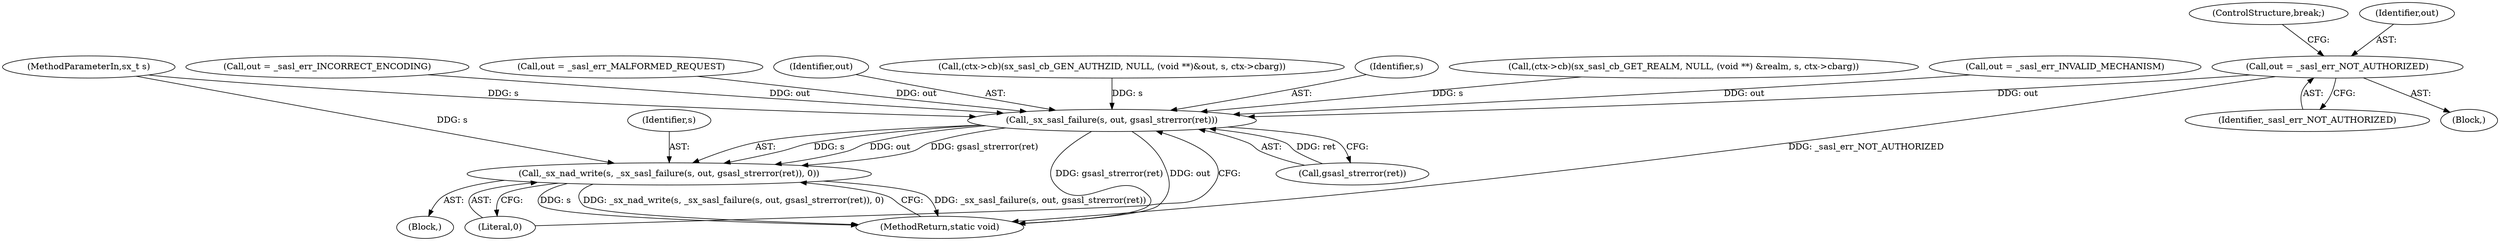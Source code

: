 digraph "0_jabberd2_8416ae54ecefa670534f27a31db71d048b9c7f16_0@pointer" {
"1000778" [label="(Call,out = _sasl_err_NOT_AUTHORIZED)"];
"1000799" [label="(Call,_sx_sasl_failure(s, out, gsasl_strerror(ret)))"];
"1000797" [label="(Call,_sx_nad_write(s, _sx_sasl_failure(s, out, gsasl_strerror(ret)), 0))"];
"1000805" [label="(MethodReturn,static void)"];
"1000798" [label="(Identifier,s)"];
"1000780" [label="(Identifier,_sasl_err_NOT_AUTHORIZED)"];
"1000804" [label="(Literal,0)"];
"1000433" [label="(Call,(ctx->cb)(sx_sasl_cb_GEN_AUTHZID, NULL, (void **)&out, s, ctx->cbarg))"];
"1000802" [label="(Call,gsasl_strerror(ret))"];
"1000234" [label="(Call,(ctx->cb)(sx_sasl_cb_GET_REALM, NULL, (void **) &realm, s, ctx->cbarg))"];
"1000768" [label="(Block,)"];
"1000784" [label="(Call,out = _sasl_err_INVALID_MECHANISM)"];
"1000781" [label="(ControlStructure,break;)"];
"1000789" [label="(Call,out = _sasl_err_INCORRECT_ENCODING)"];
"1000794" [label="(Call,out = _sasl_err_MALFORMED_REQUEST)"];
"1000801" [label="(Identifier,out)"];
"1000799" [label="(Call,_sx_sasl_failure(s, out, gsasl_strerror(ret)))"];
"1000778" [label="(Call,out = _sasl_err_NOT_AUTHORIZED)"];
"1000126" [label="(Block,)"];
"1000120" [label="(MethodParameterIn,sx_t s)"];
"1000779" [label="(Identifier,out)"];
"1000800" [label="(Identifier,s)"];
"1000797" [label="(Call,_sx_nad_write(s, _sx_sasl_failure(s, out, gsasl_strerror(ret)), 0))"];
"1000778" -> "1000768"  [label="AST: "];
"1000778" -> "1000780"  [label="CFG: "];
"1000779" -> "1000778"  [label="AST: "];
"1000780" -> "1000778"  [label="AST: "];
"1000781" -> "1000778"  [label="CFG: "];
"1000778" -> "1000805"  [label="DDG: _sasl_err_NOT_AUTHORIZED"];
"1000778" -> "1000799"  [label="DDG: out"];
"1000799" -> "1000797"  [label="AST: "];
"1000799" -> "1000802"  [label="CFG: "];
"1000800" -> "1000799"  [label="AST: "];
"1000801" -> "1000799"  [label="AST: "];
"1000802" -> "1000799"  [label="AST: "];
"1000804" -> "1000799"  [label="CFG: "];
"1000799" -> "1000805"  [label="DDG: gsasl_strerror(ret)"];
"1000799" -> "1000805"  [label="DDG: out"];
"1000799" -> "1000797"  [label="DDG: s"];
"1000799" -> "1000797"  [label="DDG: out"];
"1000799" -> "1000797"  [label="DDG: gsasl_strerror(ret)"];
"1000433" -> "1000799"  [label="DDG: s"];
"1000120" -> "1000799"  [label="DDG: s"];
"1000234" -> "1000799"  [label="DDG: s"];
"1000784" -> "1000799"  [label="DDG: out"];
"1000789" -> "1000799"  [label="DDG: out"];
"1000794" -> "1000799"  [label="DDG: out"];
"1000802" -> "1000799"  [label="DDG: ret"];
"1000797" -> "1000126"  [label="AST: "];
"1000797" -> "1000804"  [label="CFG: "];
"1000798" -> "1000797"  [label="AST: "];
"1000804" -> "1000797"  [label="AST: "];
"1000805" -> "1000797"  [label="CFG: "];
"1000797" -> "1000805"  [label="DDG: _sx_sasl_failure(s, out, gsasl_strerror(ret))"];
"1000797" -> "1000805"  [label="DDG: s"];
"1000797" -> "1000805"  [label="DDG: _sx_nad_write(s, _sx_sasl_failure(s, out, gsasl_strerror(ret)), 0)"];
"1000120" -> "1000797"  [label="DDG: s"];
}
